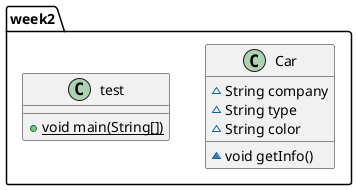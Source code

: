 @startuml
class week2.Car {
~ String company
~ String type
~ String color
~ void getInfo()
}
class week2.test {
+ {static} void main(String[])
}
@enduml